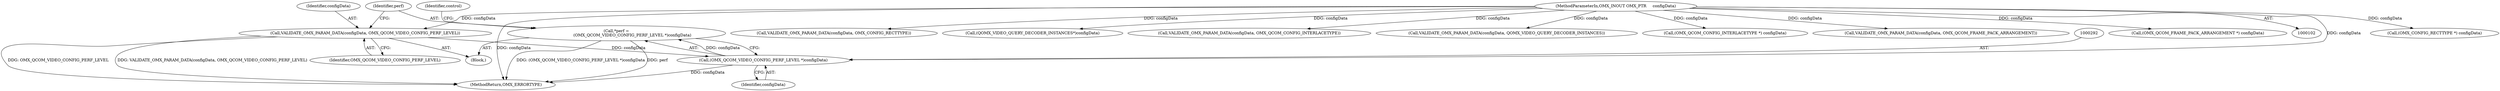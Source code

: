 digraph "0_Android_560ccdb509a7b86186fac0fce1b25bd9a3e6a6e8@pointer" {
"1000289" [label="(Call,*perf =\n                         (OMX_QCOM_VIDEO_CONFIG_PERF_LEVEL *)configData)"];
"1000291" [label="(Call,(OMX_QCOM_VIDEO_CONFIG_PERF_LEVEL *)configData)"];
"1000284" [label="(Call,VALIDATE_OMX_PARAM_DATA(configData, OMX_QCOM_VIDEO_CONFIG_PERF_LEVEL))"];
"1000105" [label="(MethodParameterIn,OMX_INOUT OMX_PTR     configData)"];
"1000285" [label="(Identifier,configData)"];
"1000258" [label="(Call,(OMX_CONFIG_RECTTYPE *) configData)"];
"1000252" [label="(Call,VALIDATE_OMX_PARAM_DATA(configData, OMX_CONFIG_RECTTYPE))"];
"1000212" [label="(Call,(QOMX_VIDEO_QUERY_DECODER_INSTANCES*)configData)"];
"1000291" [label="(Call,(OMX_QCOM_VIDEO_CONFIG_PERF_LEVEL *)configData)"];
"1000130" [label="(Call,VALIDATE_OMX_PARAM_DATA(configData, OMX_QCOM_CONFIG_INTERLACETYPE))"];
"1000284" [label="(Call,VALIDATE_OMX_PARAM_DATA(configData, OMX_QCOM_VIDEO_CONFIG_PERF_LEVEL))"];
"1000206" [label="(Call,VALIDATE_OMX_PARAM_DATA(configData, QOMX_VIDEO_QUERY_DECODER_INSTANCES))"];
"1000286" [label="(Identifier,OMX_QCOM_VIDEO_CONFIG_PERF_LEVEL)"];
"1000290" [label="(Identifier,perf)"];
"1000136" [label="(Call,(OMX_QCOM_CONFIG_INTERLACETYPE *) configData)"];
"1000289" [label="(Call,*perf =\n                         (OMX_QCOM_VIDEO_CONFIG_PERF_LEVEL *)configData)"];
"1000230" [label="(Call,VALIDATE_OMX_PARAM_DATA(configData, OMX_QCOM_FRAME_PACK_ARRANGEMENT))"];
"1000293" [label="(Identifier,configData)"];
"1000283" [label="(Block,)"];
"1000357" [label="(MethodReturn,OMX_ERRORTYPE)"];
"1000105" [label="(MethodParameterIn,OMX_INOUT OMX_PTR     configData)"];
"1000236" [label="(Call,(OMX_QCOM_FRAME_PACK_ARRANGEMENT *) configData)"];
"1000296" [label="(Identifier,control)"];
"1000289" -> "1000283"  [label="AST: "];
"1000289" -> "1000291"  [label="CFG: "];
"1000290" -> "1000289"  [label="AST: "];
"1000291" -> "1000289"  [label="AST: "];
"1000296" -> "1000289"  [label="CFG: "];
"1000289" -> "1000357"  [label="DDG: (OMX_QCOM_VIDEO_CONFIG_PERF_LEVEL *)configData"];
"1000289" -> "1000357"  [label="DDG: perf"];
"1000291" -> "1000289"  [label="DDG: configData"];
"1000291" -> "1000293"  [label="CFG: "];
"1000292" -> "1000291"  [label="AST: "];
"1000293" -> "1000291"  [label="AST: "];
"1000291" -> "1000357"  [label="DDG: configData"];
"1000284" -> "1000291"  [label="DDG: configData"];
"1000105" -> "1000291"  [label="DDG: configData"];
"1000284" -> "1000283"  [label="AST: "];
"1000284" -> "1000286"  [label="CFG: "];
"1000285" -> "1000284"  [label="AST: "];
"1000286" -> "1000284"  [label="AST: "];
"1000290" -> "1000284"  [label="CFG: "];
"1000284" -> "1000357"  [label="DDG: OMX_QCOM_VIDEO_CONFIG_PERF_LEVEL"];
"1000284" -> "1000357"  [label="DDG: VALIDATE_OMX_PARAM_DATA(configData, OMX_QCOM_VIDEO_CONFIG_PERF_LEVEL)"];
"1000105" -> "1000284"  [label="DDG: configData"];
"1000105" -> "1000102"  [label="AST: "];
"1000105" -> "1000357"  [label="DDG: configData"];
"1000105" -> "1000130"  [label="DDG: configData"];
"1000105" -> "1000136"  [label="DDG: configData"];
"1000105" -> "1000206"  [label="DDG: configData"];
"1000105" -> "1000212"  [label="DDG: configData"];
"1000105" -> "1000230"  [label="DDG: configData"];
"1000105" -> "1000236"  [label="DDG: configData"];
"1000105" -> "1000252"  [label="DDG: configData"];
"1000105" -> "1000258"  [label="DDG: configData"];
}
